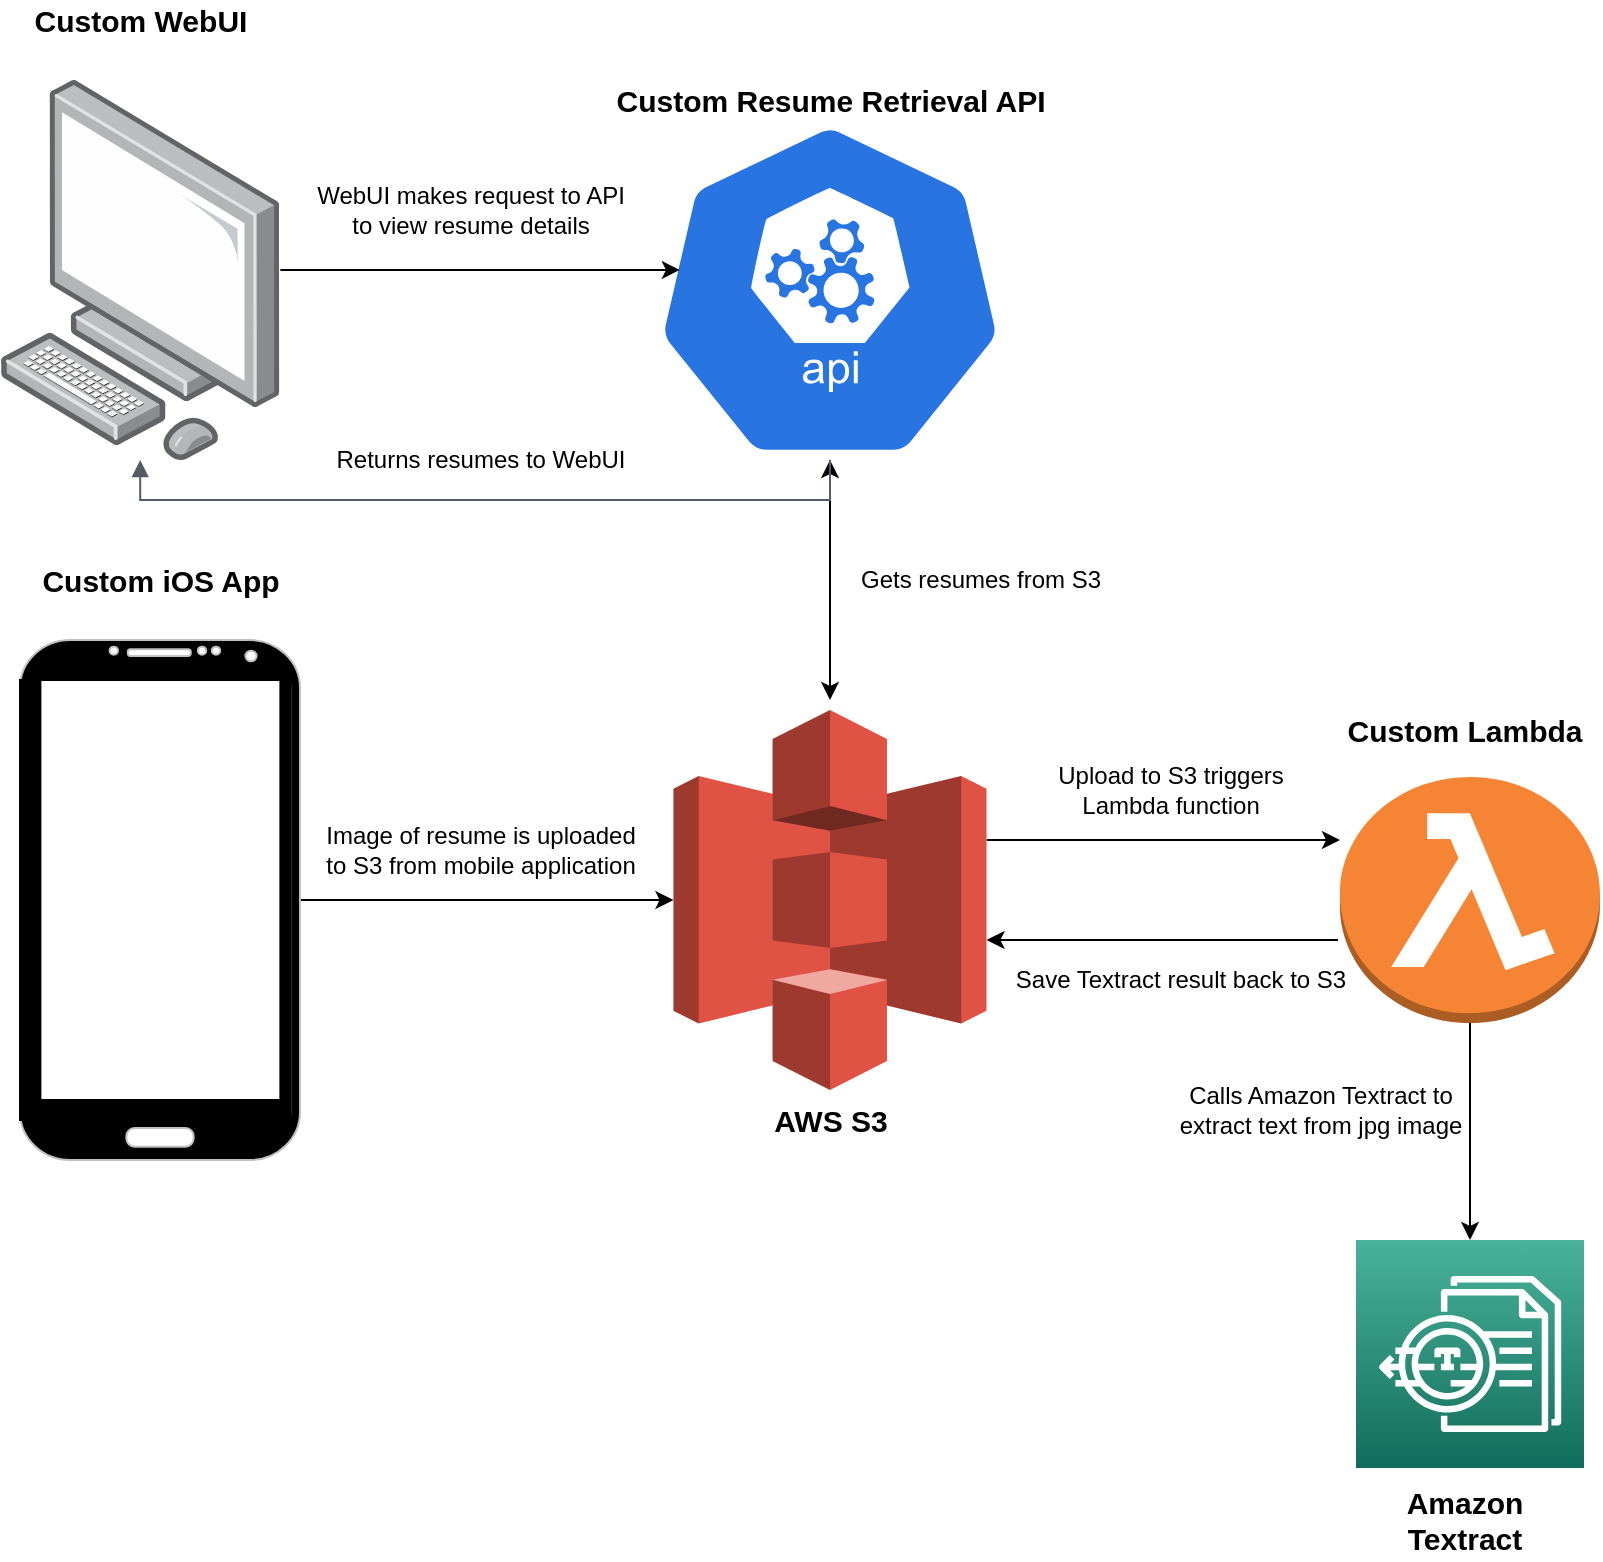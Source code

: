 <mxfile version="13.0.5" type="google"><diagram id="6EEtE0KzxqVvS7Unh3RE" name="Page-1"><mxGraphModel dx="2062" dy="1122" grid="1" gridSize="10" guides="1" tooltips="1" connect="1" arrows="1" fold="1" page="1" pageScale="1" pageWidth="850" pageHeight="1100" math="0" shadow="0"><root><mxCell id="0"/><mxCell id="1" parent="0"/><mxCell id="sOhyJwtrJ1K5FrCY0fNm-27" style="edgeStyle=orthogonalEdgeStyle;rounded=0;orthogonalLoop=1;jettySize=auto;html=1;startArrow=classic;startFill=1;" edge="1" parent="1" source="sOhyJwtrJ1K5FrCY0fNm-1"><mxGeometry relative="1" as="geometry"><mxPoint x="435" y="580" as="targetPoint"/></mxGeometry></mxCell><mxCell id="sOhyJwtrJ1K5FrCY0fNm-1" value="" style="html=1;dashed=0;whitespace=wrap;fillColor=#2875E2;strokeColor=#ffffff;points=[[0.005,0.63,0],[0.1,0.2,0],[0.9,0.2,0],[0.5,0,0],[0.995,0.63,0],[0.72,0.99,0],[0.5,1,0],[0.28,0.99,0]];shape=mxgraph.kubernetes.icon;prIcon=api" vertex="1" parent="1"><mxGeometry x="300" y="290" width="270" height="170" as="geometry"/></mxCell><mxCell id="sOhyJwtrJ1K5FrCY0fNm-11" style="edgeStyle=orthogonalEdgeStyle;rounded=0;orthogonalLoop=1;jettySize=auto;html=1;entryX=0.222;entryY=0.441;entryDx=0;entryDy=0;entryPerimeter=0;" edge="1" parent="1" source="sOhyJwtrJ1K5FrCY0fNm-2" target="sOhyJwtrJ1K5FrCY0fNm-1"><mxGeometry relative="1" as="geometry"/></mxCell><mxCell id="sOhyJwtrJ1K5FrCY0fNm-2" value="" style="points=[];aspect=fixed;html=1;align=center;shadow=0;dashed=0;image;image=img/lib/allied_telesis/computer_and_terminals/Personal_Computer.svg;" vertex="1" parent="1"><mxGeometry x="20" y="270" width="140.19" height="190" as="geometry"/></mxCell><mxCell id="sOhyJwtrJ1K5FrCY0fNm-4" value="WebUI makes request to API &lt;br&gt;to view resume details" style="text;html=1;resizable=0;autosize=1;align=center;verticalAlign=middle;points=[];fillColor=none;strokeColor=none;rounded=0;" vertex="1" parent="1"><mxGeometry x="170" y="320" width="170" height="30" as="geometry"/></mxCell><mxCell id="sOhyJwtrJ1K5FrCY0fNm-14" style="edgeStyle=orthogonalEdgeStyle;rounded=0;orthogonalLoop=1;jettySize=auto;html=1;" edge="1" parent="1" source="sOhyJwtrJ1K5FrCY0fNm-9" target="sOhyJwtrJ1K5FrCY0fNm-12"><mxGeometry relative="1" as="geometry"/></mxCell><mxCell id="sOhyJwtrJ1K5FrCY0fNm-9" value="" style="verticalLabelPosition=bottom;verticalAlign=top;html=1;shadow=0;dashed=0;strokeWidth=1;shape=mxgraph.android.phone2;strokeColor=#c0c0c0;gradientColor=none;fillColor=#000000;" vertex="1" parent="1"><mxGeometry x="30" y="550" width="140" height="260" as="geometry"/></mxCell><mxCell id="sOhyJwtrJ1K5FrCY0fNm-10" value="&lt;b&gt;&lt;font style=&quot;font-size: 15px&quot;&gt;Custom Resume Retrieval API&lt;/font&gt;&lt;/b&gt;" style="text;html=1;resizable=0;autosize=1;align=center;verticalAlign=middle;points=[];fillColor=none;strokeColor=none;rounded=0;" vertex="1" parent="1"><mxGeometry x="320" y="270" width="230" height="20" as="geometry"/></mxCell><mxCell id="sOhyJwtrJ1K5FrCY0fNm-17" style="edgeStyle=orthogonalEdgeStyle;rounded=0;orthogonalLoop=1;jettySize=auto;html=1;startArrow=none;startFill=0;" edge="1" parent="1" source="sOhyJwtrJ1K5FrCY0fNm-12" target="sOhyJwtrJ1K5FrCY0fNm-16"><mxGeometry relative="1" as="geometry"><Array as="points"><mxPoint x="660" y="650"/><mxPoint x="660" y="650"/></Array></mxGeometry></mxCell><mxCell id="sOhyJwtrJ1K5FrCY0fNm-31" style="edgeStyle=orthogonalEdgeStyle;rounded=0;orthogonalLoop=1;jettySize=auto;html=1;startArrow=classic;startFill=1;entryX=-0.008;entryY=0.663;entryDx=0;entryDy=0;entryPerimeter=0;endArrow=none;endFill=0;" edge="1" parent="1" source="sOhyJwtrJ1K5FrCY0fNm-12" target="sOhyJwtrJ1K5FrCY0fNm-16"><mxGeometry relative="1" as="geometry"><mxPoint x="680" y="700" as="targetPoint"/><Array as="points"><mxPoint x="570" y="700"/><mxPoint x="570" y="700"/></Array></mxGeometry></mxCell><mxCell id="sOhyJwtrJ1K5FrCY0fNm-12" value="" style="outlineConnect=0;dashed=0;verticalLabelPosition=bottom;verticalAlign=top;align=center;html=1;shape=mxgraph.aws3.s3;fillColor=#E05243;gradientColor=none;" vertex="1" parent="1"><mxGeometry x="356.75" y="585" width="156.5" height="190" as="geometry"/></mxCell><mxCell id="sOhyJwtrJ1K5FrCY0fNm-13" value="Image of resume is uploaded&lt;br&gt;to S3 from mobile application" style="text;html=1;resizable=0;autosize=1;align=center;verticalAlign=middle;points=[];fillColor=none;strokeColor=none;rounded=0;" vertex="1" parent="1"><mxGeometry x="175" y="640" width="170" height="30" as="geometry"/></mxCell><mxCell id="sOhyJwtrJ1K5FrCY0fNm-29" style="edgeStyle=orthogonalEdgeStyle;rounded=0;orthogonalLoop=1;jettySize=auto;html=1;startArrow=none;startFill=0;" edge="1" parent="1" source="sOhyJwtrJ1K5FrCY0fNm-16" target="sOhyJwtrJ1K5FrCY0fNm-19"><mxGeometry relative="1" as="geometry"/></mxCell><mxCell id="sOhyJwtrJ1K5FrCY0fNm-16" value="" style="outlineConnect=0;dashed=0;verticalLabelPosition=bottom;verticalAlign=top;align=center;html=1;shape=mxgraph.aws3.lambda_function;fillColor=#F58534;gradientColor=none;" vertex="1" parent="1"><mxGeometry x="690" y="618.5" width="130" height="123" as="geometry"/></mxCell><mxCell id="sOhyJwtrJ1K5FrCY0fNm-18" value="Upload to S3 triggers &lt;br&gt;Lambda function" style="text;html=1;resizable=0;autosize=1;align=center;verticalAlign=middle;points=[];fillColor=none;strokeColor=none;rounded=0;" vertex="1" parent="1"><mxGeometry x="540" y="610" width="130" height="30" as="geometry"/></mxCell><mxCell id="sOhyJwtrJ1K5FrCY0fNm-19" value="" style="outlineConnect=0;fontColor=#232F3E;gradientColor=#4AB29A;gradientDirection=north;fillColor=#116D5B;strokeColor=#ffffff;dashed=0;verticalLabelPosition=bottom;verticalAlign=top;align=center;html=1;fontSize=12;fontStyle=0;aspect=fixed;shape=mxgraph.aws4.resourceIcon;resIcon=mxgraph.aws4.textract;" vertex="1" parent="1"><mxGeometry x="698" y="850" width="114" height="114" as="geometry"/></mxCell><mxCell id="sOhyJwtrJ1K5FrCY0fNm-25" value="" style="edgeStyle=orthogonalEdgeStyle;html=1;endArrow=none;elbow=vertical;startArrow=block;startFill=1;strokeColor=#545B64;rounded=0;entryX=0.5;entryY=1;entryDx=0;entryDy=0;entryPerimeter=0;" edge="1" parent="1" source="sOhyJwtrJ1K5FrCY0fNm-2" target="sOhyJwtrJ1K5FrCY0fNm-1"><mxGeometry width="100" relative="1" as="geometry"><mxPoint x="320" y="480" as="sourcePoint"/><mxPoint x="420" y="480" as="targetPoint"/><Array as="points"><mxPoint x="90" y="480"/><mxPoint x="435" y="480"/></Array></mxGeometry></mxCell><mxCell id="sOhyJwtrJ1K5FrCY0fNm-26" value="Returns resumes to WebUI" style="text;html=1;resizable=0;autosize=1;align=center;verticalAlign=middle;points=[];fillColor=none;strokeColor=none;rounded=0;" vertex="1" parent="1"><mxGeometry x="180" y="450" width="160" height="20" as="geometry"/></mxCell><mxCell id="sOhyJwtrJ1K5FrCY0fNm-28" value="Gets resumes from S3" style="text;html=1;resizable=0;autosize=1;align=center;verticalAlign=middle;points=[];fillColor=none;strokeColor=none;rounded=0;" vertex="1" parent="1"><mxGeometry x="440" y="510" width="140" height="20" as="geometry"/></mxCell><mxCell id="sOhyJwtrJ1K5FrCY0fNm-30" value="Calls Amazon Textract to&lt;br&gt;extract text from jpg image" style="text;html=1;resizable=0;autosize=1;align=center;verticalAlign=middle;points=[];fillColor=none;strokeColor=none;rounded=0;" vertex="1" parent="1"><mxGeometry x="600" y="770" width="160" height="30" as="geometry"/></mxCell><mxCell id="sOhyJwtrJ1K5FrCY0fNm-32" value="Save Textract result back to S3" style="text;html=1;resizable=0;autosize=1;align=center;verticalAlign=middle;points=[];fillColor=none;strokeColor=none;rounded=0;" vertex="1" parent="1"><mxGeometry x="520" y="710" width="180" height="20" as="geometry"/></mxCell><mxCell id="sOhyJwtrJ1K5FrCY0fNm-33" value="&lt;b&gt;&lt;font style=&quot;font-size: 15px&quot;&gt;Custom WebUI&lt;/font&gt;&lt;/b&gt;" style="text;html=1;resizable=0;autosize=1;align=center;verticalAlign=middle;points=[];fillColor=none;strokeColor=none;rounded=0;" vertex="1" parent="1"><mxGeometry x="30.09" y="230" width="120" height="20" as="geometry"/></mxCell><mxCell id="sOhyJwtrJ1K5FrCY0fNm-34" value="&lt;b&gt;&lt;font style=&quot;font-size: 15px&quot;&gt;Custom iOS App&lt;/font&gt;&lt;/b&gt;" style="text;html=1;resizable=0;autosize=1;align=center;verticalAlign=middle;points=[];fillColor=none;strokeColor=none;rounded=0;" vertex="1" parent="1"><mxGeometry x="35" y="510" width="130" height="20" as="geometry"/></mxCell><mxCell id="sOhyJwtrJ1K5FrCY0fNm-35" value="" style="whiteSpace=wrap;html=1;fillColor=#000000;gradientColor=none;" vertex="1" parent="1"><mxGeometry x="30" y="570" width="135" height="220" as="geometry"/></mxCell><mxCell id="sOhyJwtrJ1K5FrCY0fNm-36" value="" style="whiteSpace=wrap;html=1;" vertex="1" parent="1"><mxGeometry x="40.19" y="570" width="120" height="210" as="geometry"/></mxCell><mxCell id="sOhyJwtrJ1K5FrCY0fNm-37" value="&lt;b&gt;&lt;font style=&quot;font-size: 15px&quot;&gt;Custom Lambda&lt;/font&gt;&lt;/b&gt;" style="text;html=1;resizable=0;autosize=1;align=center;verticalAlign=middle;points=[];fillColor=none;strokeColor=none;rounded=0;" vertex="1" parent="1"><mxGeometry x="687" y="585" width="130" height="20" as="geometry"/></mxCell><mxCell id="sOhyJwtrJ1K5FrCY0fNm-38" value="&lt;b&gt;&lt;font style=&quot;font-size: 15px&quot;&gt;Amazon &lt;br&gt;Textract&lt;/font&gt;&lt;/b&gt;" style="text;html=1;resizable=0;autosize=1;align=center;verticalAlign=middle;points=[];fillColor=none;strokeColor=none;rounded=0;" vertex="1" parent="1"><mxGeometry x="717" y="970" width="70" height="40" as="geometry"/></mxCell><mxCell id="sOhyJwtrJ1K5FrCY0fNm-39" value="&lt;span style=&quot;font-size: 15px&quot;&gt;&lt;b&gt;AWS S3&lt;/b&gt;&lt;/span&gt;" style="text;html=1;resizable=0;autosize=1;align=center;verticalAlign=middle;points=[];fillColor=none;strokeColor=none;rounded=0;" vertex="1" parent="1"><mxGeometry x="400" y="780" width="70" height="20" as="geometry"/></mxCell></root></mxGraphModel></diagram></mxfile>